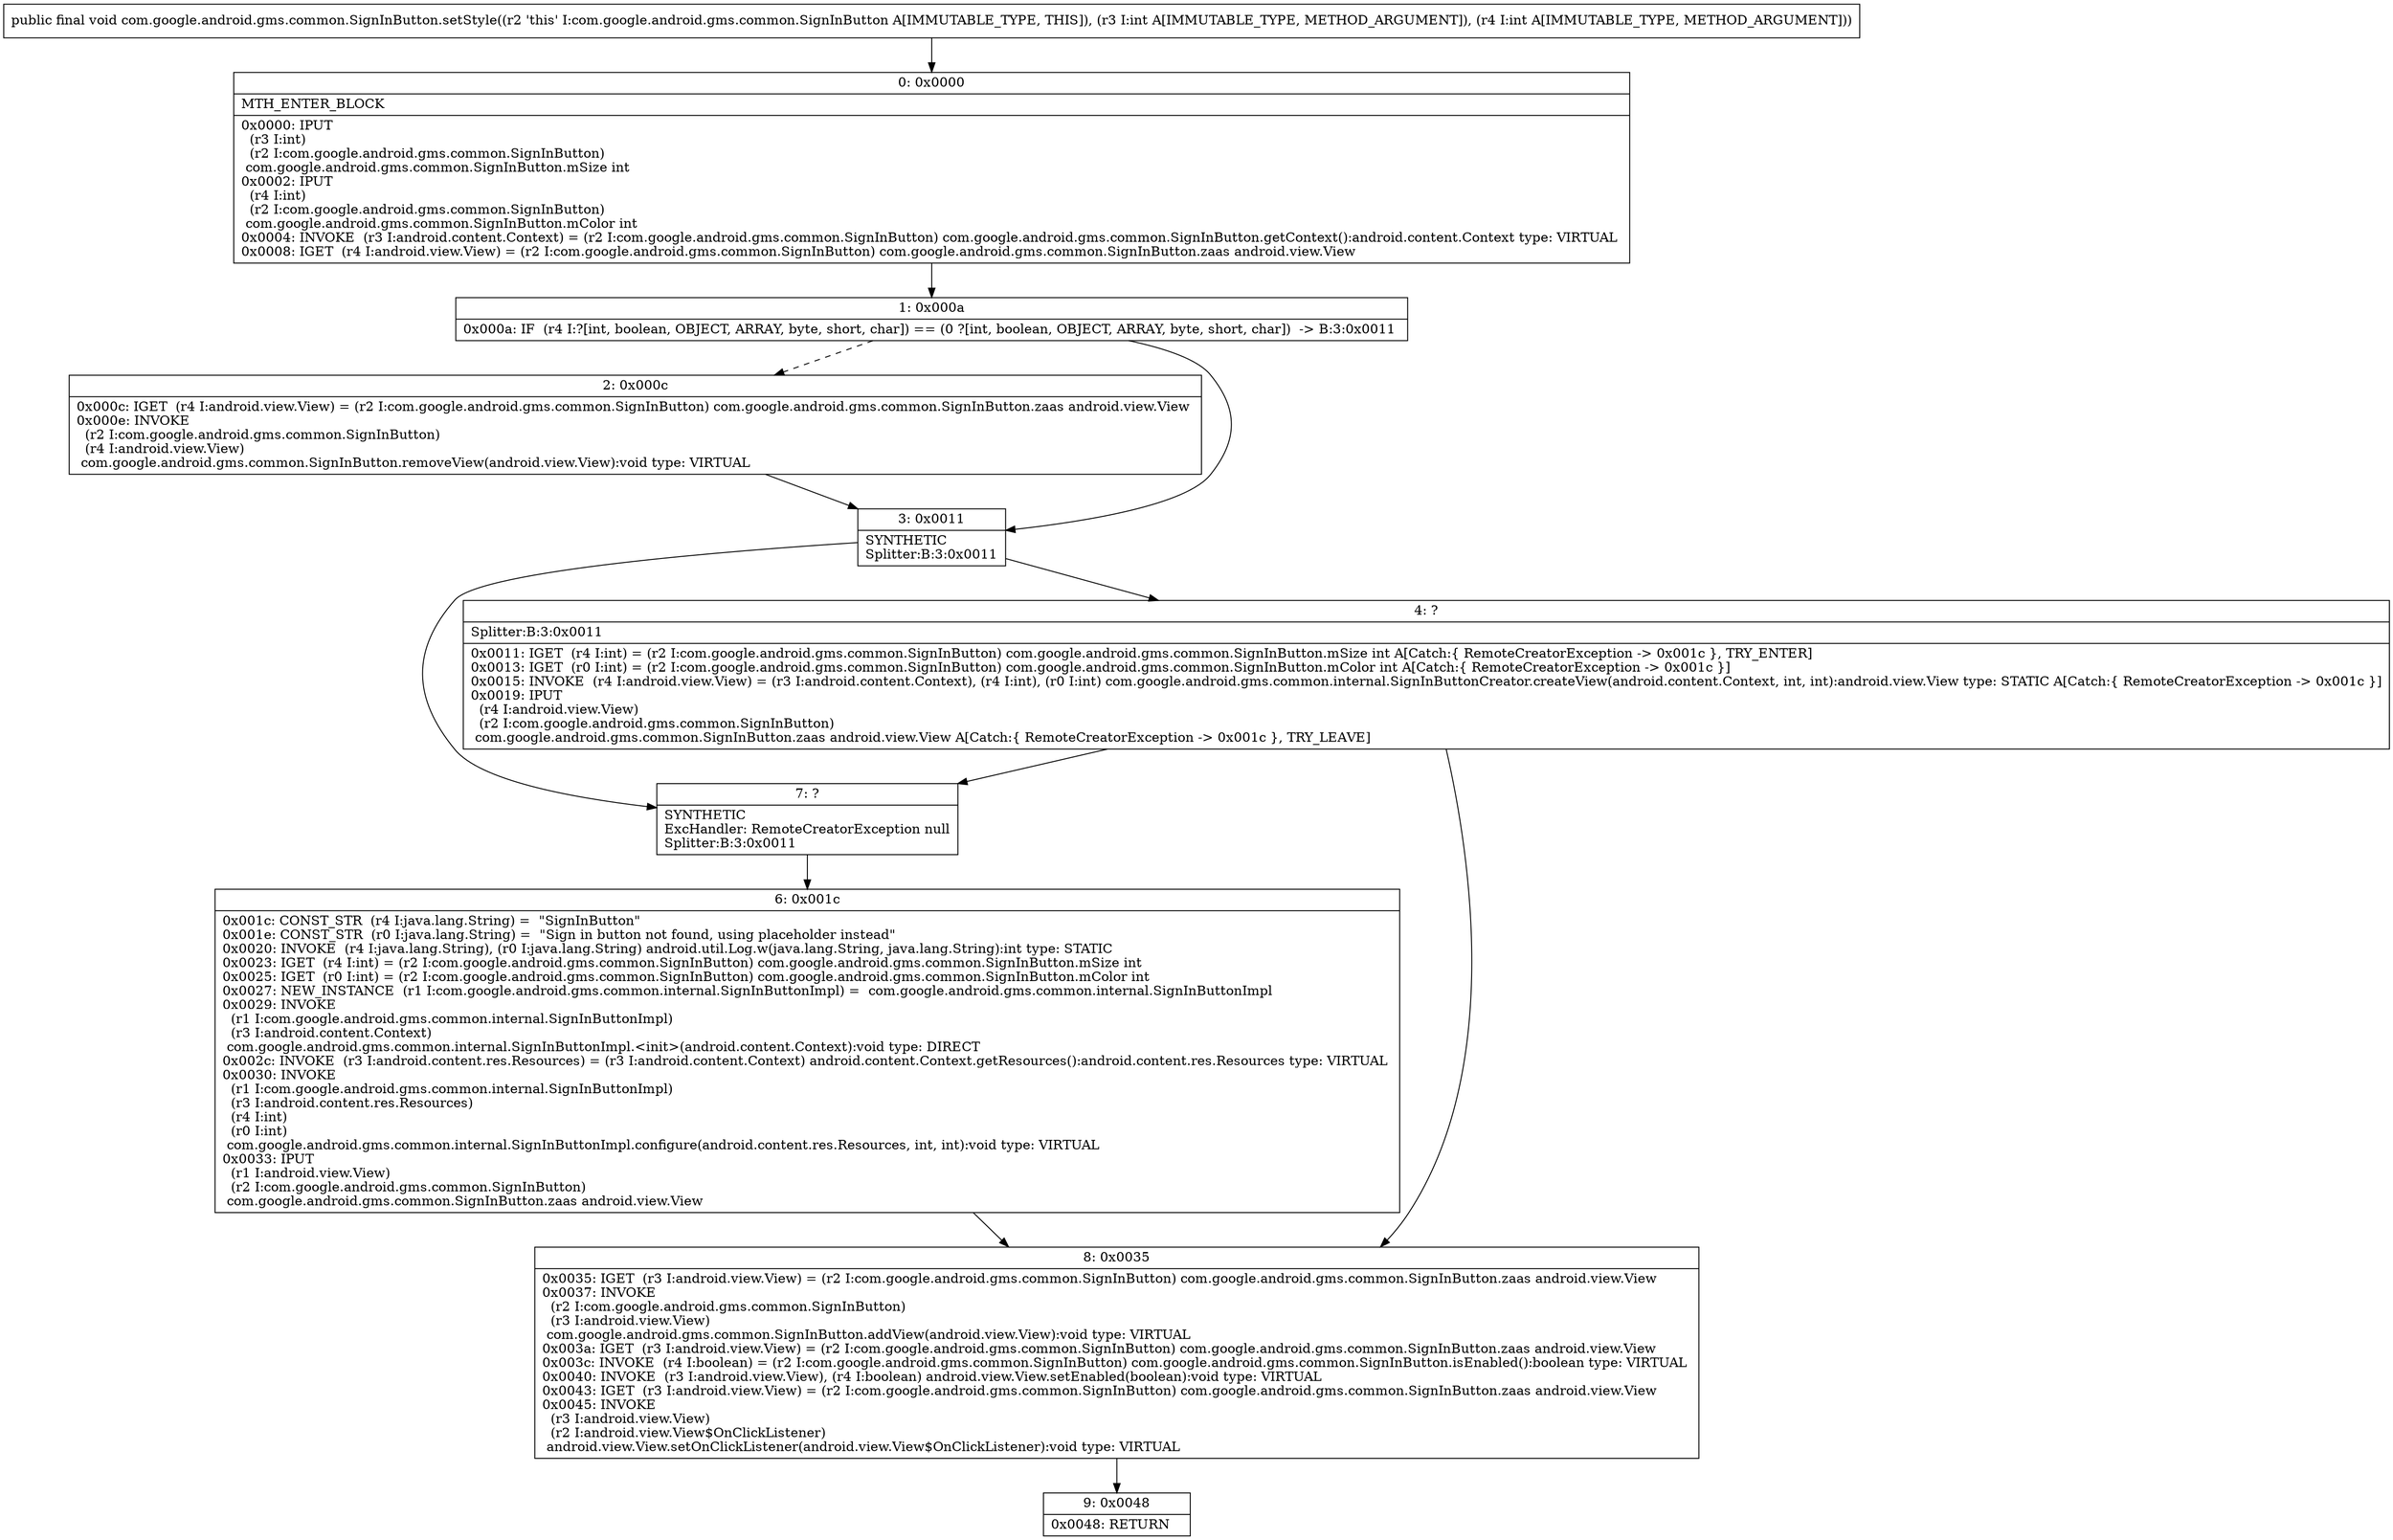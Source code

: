 digraph "CFG forcom.google.android.gms.common.SignInButton.setStyle(II)V" {
Node_0 [shape=record,label="{0\:\ 0x0000|MTH_ENTER_BLOCK\l|0x0000: IPUT  \l  (r3 I:int)\l  (r2 I:com.google.android.gms.common.SignInButton)\l com.google.android.gms.common.SignInButton.mSize int \l0x0002: IPUT  \l  (r4 I:int)\l  (r2 I:com.google.android.gms.common.SignInButton)\l com.google.android.gms.common.SignInButton.mColor int \l0x0004: INVOKE  (r3 I:android.content.Context) = (r2 I:com.google.android.gms.common.SignInButton) com.google.android.gms.common.SignInButton.getContext():android.content.Context type: VIRTUAL \l0x0008: IGET  (r4 I:android.view.View) = (r2 I:com.google.android.gms.common.SignInButton) com.google.android.gms.common.SignInButton.zaas android.view.View \l}"];
Node_1 [shape=record,label="{1\:\ 0x000a|0x000a: IF  (r4 I:?[int, boolean, OBJECT, ARRAY, byte, short, char]) == (0 ?[int, boolean, OBJECT, ARRAY, byte, short, char])  \-\> B:3:0x0011 \l}"];
Node_2 [shape=record,label="{2\:\ 0x000c|0x000c: IGET  (r4 I:android.view.View) = (r2 I:com.google.android.gms.common.SignInButton) com.google.android.gms.common.SignInButton.zaas android.view.View \l0x000e: INVOKE  \l  (r2 I:com.google.android.gms.common.SignInButton)\l  (r4 I:android.view.View)\l com.google.android.gms.common.SignInButton.removeView(android.view.View):void type: VIRTUAL \l}"];
Node_3 [shape=record,label="{3\:\ 0x0011|SYNTHETIC\lSplitter:B:3:0x0011\l}"];
Node_4 [shape=record,label="{4\:\ ?|Splitter:B:3:0x0011\l|0x0011: IGET  (r4 I:int) = (r2 I:com.google.android.gms.common.SignInButton) com.google.android.gms.common.SignInButton.mSize int A[Catch:\{ RemoteCreatorException \-\> 0x001c \}, TRY_ENTER]\l0x0013: IGET  (r0 I:int) = (r2 I:com.google.android.gms.common.SignInButton) com.google.android.gms.common.SignInButton.mColor int A[Catch:\{ RemoteCreatorException \-\> 0x001c \}]\l0x0015: INVOKE  (r4 I:android.view.View) = (r3 I:android.content.Context), (r4 I:int), (r0 I:int) com.google.android.gms.common.internal.SignInButtonCreator.createView(android.content.Context, int, int):android.view.View type: STATIC A[Catch:\{ RemoteCreatorException \-\> 0x001c \}]\l0x0019: IPUT  \l  (r4 I:android.view.View)\l  (r2 I:com.google.android.gms.common.SignInButton)\l com.google.android.gms.common.SignInButton.zaas android.view.View A[Catch:\{ RemoteCreatorException \-\> 0x001c \}, TRY_LEAVE]\l}"];
Node_6 [shape=record,label="{6\:\ 0x001c|0x001c: CONST_STR  (r4 I:java.lang.String) =  \"SignInButton\" \l0x001e: CONST_STR  (r0 I:java.lang.String) =  \"Sign in button not found, using placeholder instead\" \l0x0020: INVOKE  (r4 I:java.lang.String), (r0 I:java.lang.String) android.util.Log.w(java.lang.String, java.lang.String):int type: STATIC \l0x0023: IGET  (r4 I:int) = (r2 I:com.google.android.gms.common.SignInButton) com.google.android.gms.common.SignInButton.mSize int \l0x0025: IGET  (r0 I:int) = (r2 I:com.google.android.gms.common.SignInButton) com.google.android.gms.common.SignInButton.mColor int \l0x0027: NEW_INSTANCE  (r1 I:com.google.android.gms.common.internal.SignInButtonImpl) =  com.google.android.gms.common.internal.SignInButtonImpl \l0x0029: INVOKE  \l  (r1 I:com.google.android.gms.common.internal.SignInButtonImpl)\l  (r3 I:android.content.Context)\l com.google.android.gms.common.internal.SignInButtonImpl.\<init\>(android.content.Context):void type: DIRECT \l0x002c: INVOKE  (r3 I:android.content.res.Resources) = (r3 I:android.content.Context) android.content.Context.getResources():android.content.res.Resources type: VIRTUAL \l0x0030: INVOKE  \l  (r1 I:com.google.android.gms.common.internal.SignInButtonImpl)\l  (r3 I:android.content.res.Resources)\l  (r4 I:int)\l  (r0 I:int)\l com.google.android.gms.common.internal.SignInButtonImpl.configure(android.content.res.Resources, int, int):void type: VIRTUAL \l0x0033: IPUT  \l  (r1 I:android.view.View)\l  (r2 I:com.google.android.gms.common.SignInButton)\l com.google.android.gms.common.SignInButton.zaas android.view.View \l}"];
Node_7 [shape=record,label="{7\:\ ?|SYNTHETIC\lExcHandler: RemoteCreatorException null\lSplitter:B:3:0x0011\l}"];
Node_8 [shape=record,label="{8\:\ 0x0035|0x0035: IGET  (r3 I:android.view.View) = (r2 I:com.google.android.gms.common.SignInButton) com.google.android.gms.common.SignInButton.zaas android.view.View \l0x0037: INVOKE  \l  (r2 I:com.google.android.gms.common.SignInButton)\l  (r3 I:android.view.View)\l com.google.android.gms.common.SignInButton.addView(android.view.View):void type: VIRTUAL \l0x003a: IGET  (r3 I:android.view.View) = (r2 I:com.google.android.gms.common.SignInButton) com.google.android.gms.common.SignInButton.zaas android.view.View \l0x003c: INVOKE  (r4 I:boolean) = (r2 I:com.google.android.gms.common.SignInButton) com.google.android.gms.common.SignInButton.isEnabled():boolean type: VIRTUAL \l0x0040: INVOKE  (r3 I:android.view.View), (r4 I:boolean) android.view.View.setEnabled(boolean):void type: VIRTUAL \l0x0043: IGET  (r3 I:android.view.View) = (r2 I:com.google.android.gms.common.SignInButton) com.google.android.gms.common.SignInButton.zaas android.view.View \l0x0045: INVOKE  \l  (r3 I:android.view.View)\l  (r2 I:android.view.View$OnClickListener)\l android.view.View.setOnClickListener(android.view.View$OnClickListener):void type: VIRTUAL \l}"];
Node_9 [shape=record,label="{9\:\ 0x0048|0x0048: RETURN   \l}"];
MethodNode[shape=record,label="{public final void com.google.android.gms.common.SignInButton.setStyle((r2 'this' I:com.google.android.gms.common.SignInButton A[IMMUTABLE_TYPE, THIS]), (r3 I:int A[IMMUTABLE_TYPE, METHOD_ARGUMENT]), (r4 I:int A[IMMUTABLE_TYPE, METHOD_ARGUMENT])) }"];
MethodNode -> Node_0;
Node_0 -> Node_1;
Node_1 -> Node_2[style=dashed];
Node_1 -> Node_3;
Node_2 -> Node_3;
Node_3 -> Node_4;
Node_3 -> Node_7;
Node_4 -> Node_7;
Node_4 -> Node_8;
Node_6 -> Node_8;
Node_7 -> Node_6;
Node_8 -> Node_9;
}

